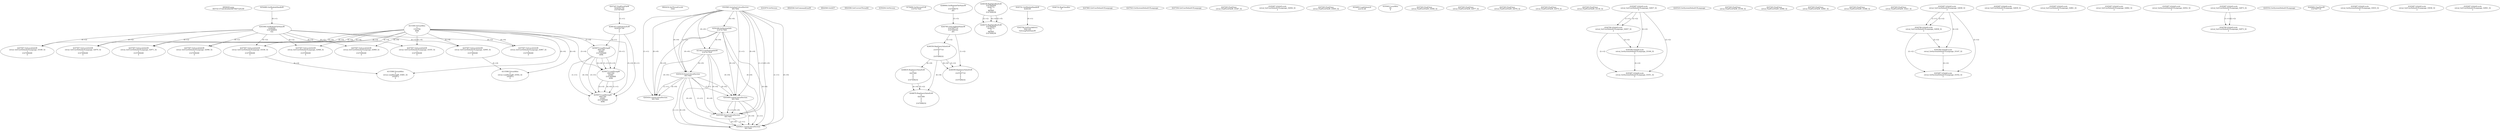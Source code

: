 // Global SCDG with merge call
digraph {
	0 [label="6850628.main
0037d1157a0e3b3a9a548706072d5c09"]
	1 [label="4254480.GetModuleHandleW
0"]
	2 [label="6844434.SetThreadLocale
1024"]
	3 [label="4243965.InitializeCriticalSection
6917004"]
	4 [label="4243979.GetVersion
"]
	5 [label="4250188.GetSystemInfo
2147417660"]
	3 -> 5 [label="(0-->0)"]
	6 [label="6844540.GetCommandLineW
"]
	7 [label="4214413.GetStartupInfoW
2147417624"]
	3 -> 7 [label="(0-->0)"]
	5 -> 7 [label="(0-->0)"]
	8 [label="6844560.GetACP
"]
	9 [label="6844580.GetCurrentThreadId
"]
	10 [label="4250204.GetVersion
"]
	11 [label="4276690.GetVersionExW
2147417420"]
	12 [label="4243306.GetModuleFileNameW
4194304
2147408904
522"]
	1 -> 12 [label="(0-->1)"]
	13 [label="4248064.GetModuleFileNameW
0
2147408370
261"]
	14 [label="4215383.VirtualAlloc
0
1310704
4096
4"]
	15 [label="4246338.RegOpenKeyExW
2147483649
4246772
0
983065
2147408236"]
	16 [label="4245741.GetModuleHandleW
4246160"]
	17 [label="4245758.GetProcAddress
9441320
GetLongPathNameW"]
	16 -> 17 [label="(0-->1)"]
	18 [label="4245785.GetLongPathNameW
2147407710
2147406542
261"]
	13 -> 18 [label="(3-->3)"]
	19 [label="4246556.RegQueryValueExW
0
2147407710
0
0
0
2147408232"]
	18 -> 19 [label="(1-->2)"]
	20 [label="4246599.RegQueryValueExW
0
2147407710
0
0
0
2147408232"]
	18 -> 20 [label="(1-->2)"]
	19 -> 20 [label="(2-->2)"]
	19 -> 20 [label="(6-->6)"]
	21 [label="4246722.RegCloseKey
0"]
	22 [label="4247883.GetUserDefaultUILanguage
"]
	23 [label="4245418.EnterCriticalSection
6917004"]
	3 -> 23 [label="(1-->1)"]
	3 -> 23 [label="(0-->0)"]
	5 -> 23 [label="(0-->0)"]
	7 -> 23 [label="(0-->0)"]
	24 [label="4245454.LeaveCriticalSection
6917004"]
	3 -> 24 [label="(1-->1)"]
	23 -> 24 [label="(1-->1)"]
	3 -> 24 [label="(0-->0)"]
	5 -> 24 [label="(0-->0)"]
	7 -> 24 [label="(0-->0)"]
	23 -> 24 [label="(0-->0)"]
	25 [label="4247923.GetSystemDefaultUILanguage
"]
	26 [label="4247558.GetUserDefaultUILanguage
"]
	27 [label="4247567.GetLocaleInfoW
retval_GetUserDefaultUILanguage_33336_32
3
2147408268
4"]
	12 -> 27 [label="(0-->2)"]
	14 -> 27 [label="(4-->4)"]
	28 [label="4247247.FindFirstFileW
3224341740
2147407640"]
	29 [label="4247263.FindClose
retval_FindFirstFileW_33387_32"]
	30 [label="4248145.LoadLibraryExW
3224341740
0
2"]
	28 -> 30 [label="(1-->1)"]
	31 [label="4250073.LoadStringW
9441340
65485
2147409468
4096"]
	30 -> 31 [label="(0-->1)"]
	14 -> 31 [label="(3-->4)"]
	32 [label="4215588.VirtualAlloc
0
retval_LoadStringW_33481_32
1052672
4"]
	14 -> 32 [label="(4-->4)"]
	27 -> 32 [label="(4-->4)"]
	33 [label="4246372.RegOpenKeyExW
2147483650
4246772
0
983065
2147408236"]
	15 -> 33 [label="(2-->2)"]
	15 -> 33 [label="(4-->4)"]
	15 -> 33 [label="(5-->5)"]
	34 [label="4245469.LeaveCriticalSection
6917004"]
	3 -> 34 [label="(1-->1)"]
	23 -> 34 [label="(1-->1)"]
	3 -> 34 [label="(0-->0)"]
	5 -> 34 [label="(0-->0)"]
	7 -> 34 [label="(0-->0)"]
	23 -> 34 [label="(0-->0)"]
	35 [label="4245487.IsValidLocale
retval_GetUserDefaultUILanguage_32836_32
2"]
	36 [label="4245580.EnterCriticalSection
6917004"]
	3 -> 36 [label="(1-->1)"]
	23 -> 36 [label="(1-->1)"]
	34 -> 36 [label="(1-->1)"]
	3 -> 36 [label="(0-->0)"]
	5 -> 36 [label="(0-->0)"]
	7 -> 36 [label="(0-->0)"]
	23 -> 36 [label="(0-->0)"]
	34 -> 36 [label="(0-->0)"]
	37 [label="4245621.LeaveCriticalSection
6917004"]
	3 -> 37 [label="(1-->1)"]
	23 -> 37 [label="(1-->1)"]
	34 -> 37 [label="(1-->1)"]
	36 -> 37 [label="(1-->1)"]
	3 -> 37 [label="(0-->0)"]
	5 -> 37 [label="(0-->0)"]
	7 -> 37 [label="(0-->0)"]
	23 -> 37 [label="(0-->0)"]
	34 -> 37 [label="(0-->0)"]
	36 -> 37 [label="(0-->0)"]
	38 [label="4247567.GetLocaleInfoW
retval_GetUserDefaultUILanguage_32995_32
3
2147408268
4"]
	12 -> 38 [label="(0-->2)"]
	14 -> 38 [label="(4-->4)"]
	39 [label="4247263.FindClose
retval_FindFirstFileW_33005_32"]
	40 [label="4250073.LoadStringW
9441340
65484
2147409468
4096"]
	30 -> 40 [label="(0-->1)"]
	31 -> 40 [label="(1-->1)"]
	31 -> 40 [label="(3-->3)"]
	14 -> 40 [label="(3-->4)"]
	31 -> 40 [label="(4-->4)"]
	41 [label="4215588.VirtualAlloc
0
retval_LoadStringW_33502_32
1052672
4"]
	14 -> 41 [label="(4-->4)"]
	38 -> 41 [label="(4-->4)"]
	42 [label="4254893.LoadLibraryA
user32.dll"]
	43 [label="4255003.LocalAlloc
64
8"]
	44 [label="4247567.GetLocaleInfoW
retval_GetUserDefaultUILanguage_32996_32
3
2147408268
4"]
	12 -> 44 [label="(0-->2)"]
	14 -> 44 [label="(4-->4)"]
	45 [label="4247263.FindClose
retval_FindFirstFileW_33006_32"]
	46 [label="4247567.GetLocaleInfoW
retval_GetUserDefaultUILanguage_32967_32
3
2147408268
4"]
	12 -> 46 [label="(0-->2)"]
	14 -> 46 [label="(4-->4)"]
	47 [label="4247263.FindClose
retval_FindFirstFileW_32977_32"]
	48 [label="4246635.RegQueryValueExW
0
4247000
0
0
0
2147408232"]
	19 -> 48 [label="(6-->6)"]
	49 [label="4247567.GetLocaleInfoW
retval_GetUserDefaultUILanguage_32968_32
3
2147408268
4"]
	12 -> 49 [label="(0-->2)"]
	14 -> 49 [label="(4-->4)"]
	50 [label="4247263.FindClose
retval_FindFirstFileW_32978_32"]
	51 [label="4246676.RegQueryValueExW
0
4247000
0
0
0
2147408232"]
	48 -> 51 [label="(2-->2)"]
	19 -> 51 [label="(6-->6)"]
	48 -> 51 [label="(6-->6)"]
	52 [label="4247567.GetLocaleInfoW
retval_GetUserDefaultUILanguage_32969_32
3
2147408268
4"]
	12 -> 52 [label="(0-->2)"]
	14 -> 52 [label="(4-->4)"]
	53 [label="4247263.FindClose
retval_FindFirstFileW_32979_32"]
	54 [label="4247263.FindClose
retval_FindFirstFileW_33130_32"]
	55 [label="4245487.IsValidLocale
retval_GetUserDefaultUILanguage_32837_32
2"]
	56 [label="4244766.IsValidLocale
retval_GetUserDefaultUILanguage_32837_32
2"]
	55 -> 56 [label="(1-->1)"]
	55 -> 56 [label="(2-->2)"]
	57 [label="4245525.GetSystemDefaultUILanguage
"]
	58 [label="4247567.GetLocaleInfoW
retval_GetUserDefaultUILanguage_33180_32
3
2147408268
4"]
	12 -> 58 [label="(0-->2)"]
	14 -> 58 [label="(4-->4)"]
	59 [label="4247263.FindClose
retval_FindFirstFileW_33190_32"]
	60 [label="4247567.GetLocaleInfoW
retval_GetUserDefaultUILanguage_32970_32
3
2147408268
4"]
	12 -> 60 [label="(0-->2)"]
	14 -> 60 [label="(4-->4)"]
	61 [label="4247263.FindClose
retval_FindFirstFileW_32980_32"]
	62 [label="4247567.GetLocaleInfoW
retval_GetUserDefaultUILanguage_32971_32
3
2147408268
4"]
	12 -> 62 [label="(0-->2)"]
	14 -> 62 [label="(4-->4)"]
	63 [label="4247263.FindClose
retval_FindFirstFileW_32981_32"]
	64 [label="4247567.GetLocaleInfoW
retval_GetUserDefaultUILanguage_33355_32
3
2147408268
4"]
	12 -> 64 [label="(0-->2)"]
	14 -> 64 [label="(4-->4)"]
	65 [label="4247263.FindClose
retval_FindFirstFileW_33388_32"]
	66 [label="4247263.FindClose
retval_FindFirstFileW_33421_32"]
	67 [label="4245487.IsValidLocale
retval_GetUserDefaultUILanguage_32838_32
2"]
	68 [label="4245487.IsValidLocale
retval_GetUserDefaultUILanguage_32839_32
2"]
	69 [label="4245487.IsValidLocale
retval_GetUserDefaultUILanguage_32861_32
2"]
	70 [label="4245487.IsValidLocale
retval_GetUserDefaultUILanguage_32862_32
2"]
	71 [label="4245487.IsValidLocale
retval_GetSystemDefaultUILanguage_32932_32
2"]
	72 [label="4250073.LoadStringW
9441340
65483
2147409468
4096"]
	30 -> 72 [label="(0-->1)"]
	31 -> 72 [label="(1-->1)"]
	40 -> 72 [label="(1-->1)"]
	31 -> 72 [label="(3-->3)"]
	40 -> 72 [label="(3-->3)"]
	14 -> 72 [label="(3-->4)"]
	31 -> 72 [label="(4-->4)"]
	40 -> 72 [label="(4-->4)"]
	73 [label="4245487.IsValidLocale
retval_GetUserDefaultUILanguage_32873_32
2"]
	74 [label="4244766.IsValidLocale
retval_GetUserDefaultUILanguage_32873_32
2"]
	73 -> 74 [label="(1-->1)"]
	73 -> 74 [label="(2-->2)"]
	75 [label="4245552.GetSystemDefaultUILanguage
"]
	76 [label="4245683.CharNextW
2147407716"]
	77 [label="4245487.IsValidLocale
retval_GetSystemDefaultUILanguage_33033_32
2"]
	78 [label="4245487.IsValidLocale
retval_GetUserDefaultUILanguage_33036_32
2"]
	79 [label="4245487.IsValidLocale
retval_GetUserDefaultUILanguage_32901_32
2"]
	80 [label="4244766.IsValidLocale
retval_GetSystemDefaultUILanguage_33166_32
2"]
	55 -> 80 [label="(2-->2)"]
	56 -> 80 [label="(2-->2)"]
	81 [label="4245487.IsValidLocale
retval_GetSystemDefaultUILanguage_33351_32
2"]
	55 -> 81 [label="(2-->2)"]
	56 -> 81 [label="(2-->2)"]
	80 -> 81 [label="(2-->2)"]
	82 [label="4244766.IsValidLocale
retval_GetUserDefaultUILanguage_32838_32
2"]
	67 -> 82 [label="(1-->1)"]
	67 -> 82 [label="(2-->2)"]
	83 [label="4244766.IsValidLocale
retval_GetSystemDefaultUILanguage_33167_32
2"]
	67 -> 83 [label="(2-->2)"]
	82 -> 83 [label="(2-->2)"]
	84 [label="4245487.IsValidLocale
retval_GetSystemDefaultUILanguage_33352_32
2"]
	67 -> 84 [label="(2-->2)"]
	82 -> 84 [label="(2-->2)"]
	83 -> 84 [label="(2-->2)"]
}
